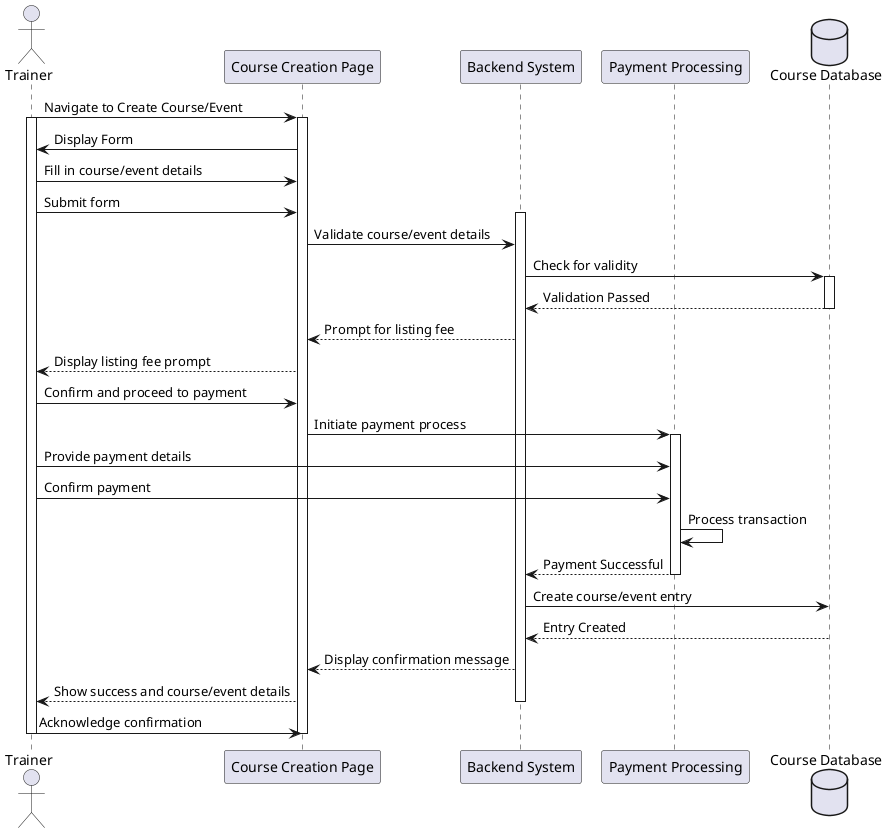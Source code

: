 @startuml
actor Trainer
participant "Course Creation Page" as Page
participant "Backend System" as Backend
participant "Payment Processing" as Payment
database "Course Database" as DB

Trainer -> Page: Navigate to Create Course/Event
activate Trainer
activate Page

Page -> Trainer: Display Form

Trainer -> Page: Fill in course/event details
Trainer -> Page: Submit form
activate Backend

Page -> Backend: Validate course/event details
Backend -> DB: Check for validity
activate DB
DB --> Backend: Validation Passed
deactivate DB

Backend --> Page: Prompt for listing fee
Page --> Trainer: Display listing fee prompt
Trainer -> Page: Confirm and proceed to payment
Page -> Payment: Initiate payment process
activate Payment

Trainer -> Payment: Provide payment details
Trainer -> Payment: Confirm payment
Payment -> Payment: Process transaction
Payment --> Backend: Payment Successful
deactivate Payment

Backend -> DB: Create course/event entry
DB --> Backend: Entry Created

Backend --> Page: Display confirmation message
Page --> Trainer: Show success and course/event details
deactivate Backend

Trainer -> Page: Acknowledge confirmation
deactivate Page
deactivate Trainer

@enduml